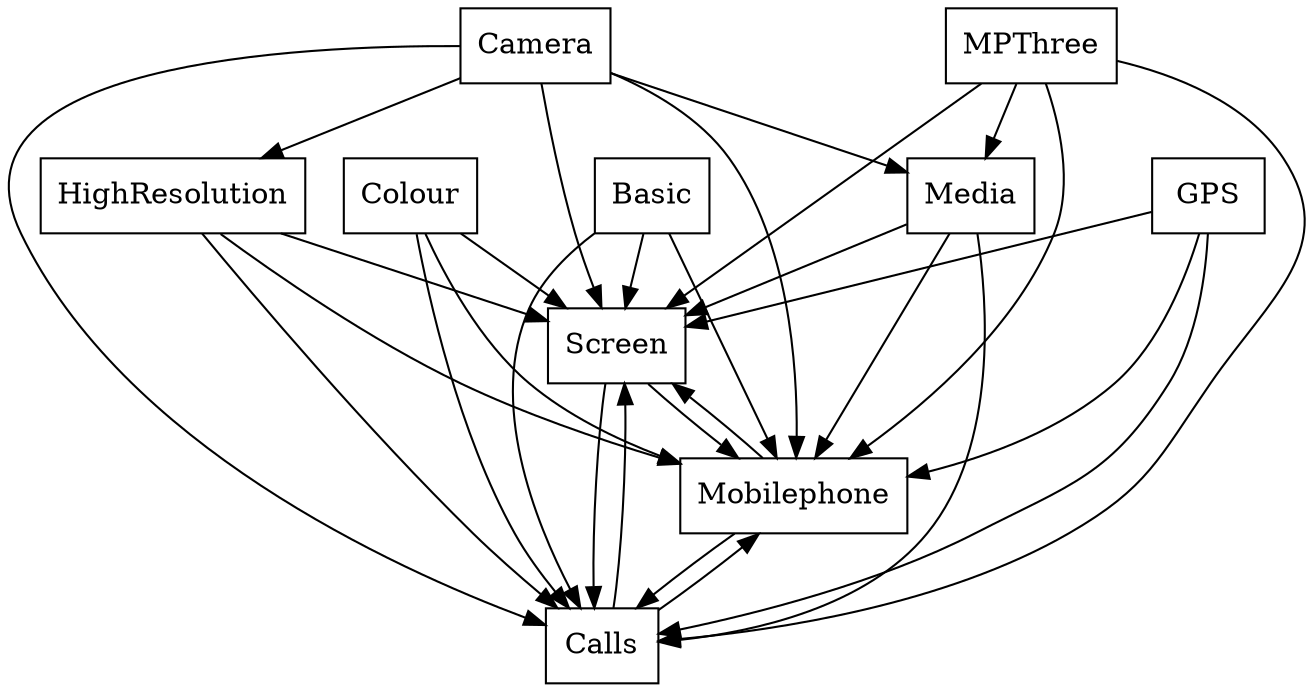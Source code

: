 digraph{
graph [rankdir=TB];
node [shape=box];
edge [arrowhead=normal];
0[label="Colour",]
1[label="Basic",]
2[label="Screen",]
3[label="Media",]
4[label="Camera",]
5[label="Mobilephone",]
6[label="MPThree",]
7[label="GPS",]
8[label="Calls",]
9[label="HighResolution",]
0->2[label="",]
0->5[label="",]
0->8[label="",]
1->2[label="",]
1->5[label="",]
1->8[label="",]
2->5[label="",]
2->8[label="",]
3->2[label="",]
3->5[label="",]
3->8[label="",]
4->2[label="",]
4->3[label="",]
4->5[label="",]
4->8[label="",]
4->9[label="",]
5->2[label="",]
5->8[label="",]
6->2[label="",]
6->3[label="",]
6->5[label="",]
6->8[label="",]
7->2[label="",]
7->5[label="",]
7->8[label="",]
8->2[label="",]
8->5[label="",]
9->2[label="",]
9->5[label="",]
9->8[label="",]
}

